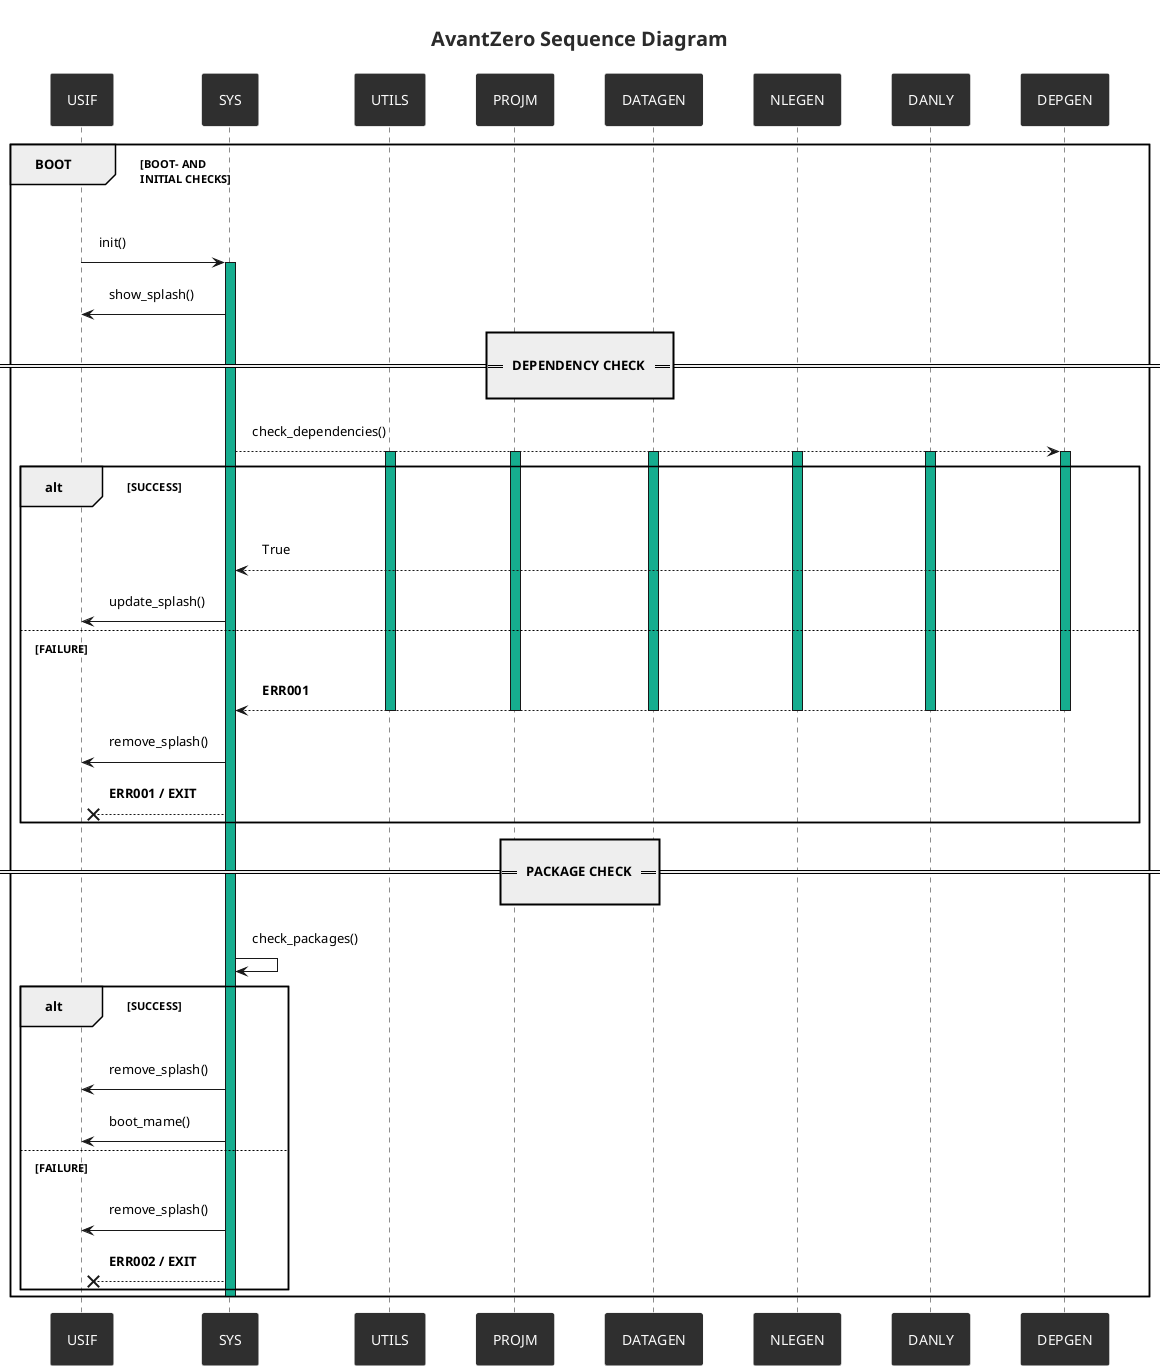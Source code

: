 @startuml AvantZeroSequenceDiagram
title AvantZero Sequence Diagram

skinparam {
    title {
        FontColor #2b2b2b
        FontName Arial
        FontSize 20
    }
    participant {
        BackgroundColor #2f2f2f
        FontColor #fafafa
        BorderColor #fafafa
        FontSize 14
        FontName Arial
    }
    padding 10
    participantPadding 20
}


participant USIF
participant SYS
participant UTILS
participant PROJM
participant DATAGEN
participant NLEGEN
participant DANLY
participant DEPGEN

group BOOT [BOOT- AND\nINITIAL CHECKS]
    USIF -> SYS : init() 
    activate SYS #16ad8f
    SYS -> USIF : show_splash()
    ====DEPENDENCY CHECK====
    SYS --> DEPGEN : check_dependencies()
    activate UTILS #16ad8f
    activate PROJM #16ad8f
    activate DATAGEN #16ad8f
    activate NLEGEN #16ad8f
    activate DANLY #16ad8f
    activate DEPGEN #16ad8f
    alt SUCCESS
    DEPGEN --> SYS : True
    SYS -> USIF : update_splash()
    else FAILURE
    DEPGEN --> SYS: <b>ERR001</b>
    deactivate UTILS
    deactivate PROJM
    deactivate NLEGEN
    deactivate DATAGEN
    deactivate DANLY
    deactivate DEPGEN
    SYS -> USIF : remove_splash()
    SYS --x USIF : <b>ERR001 / EXIT</b>
    end
    ====PACKAGE CHECK====
    SYS -> SYS : check_packages()
    alt SUCCESS
    SYS -> USIF : remove_splash()
    SYS -> USIF : boot_mame()
    else FAILURE
    SYS -> USIF : remove_splash()
    SYS --x USIF : <b>ERR002 / EXIT</b>
    end
    deactivate SYS
end



@enduml
